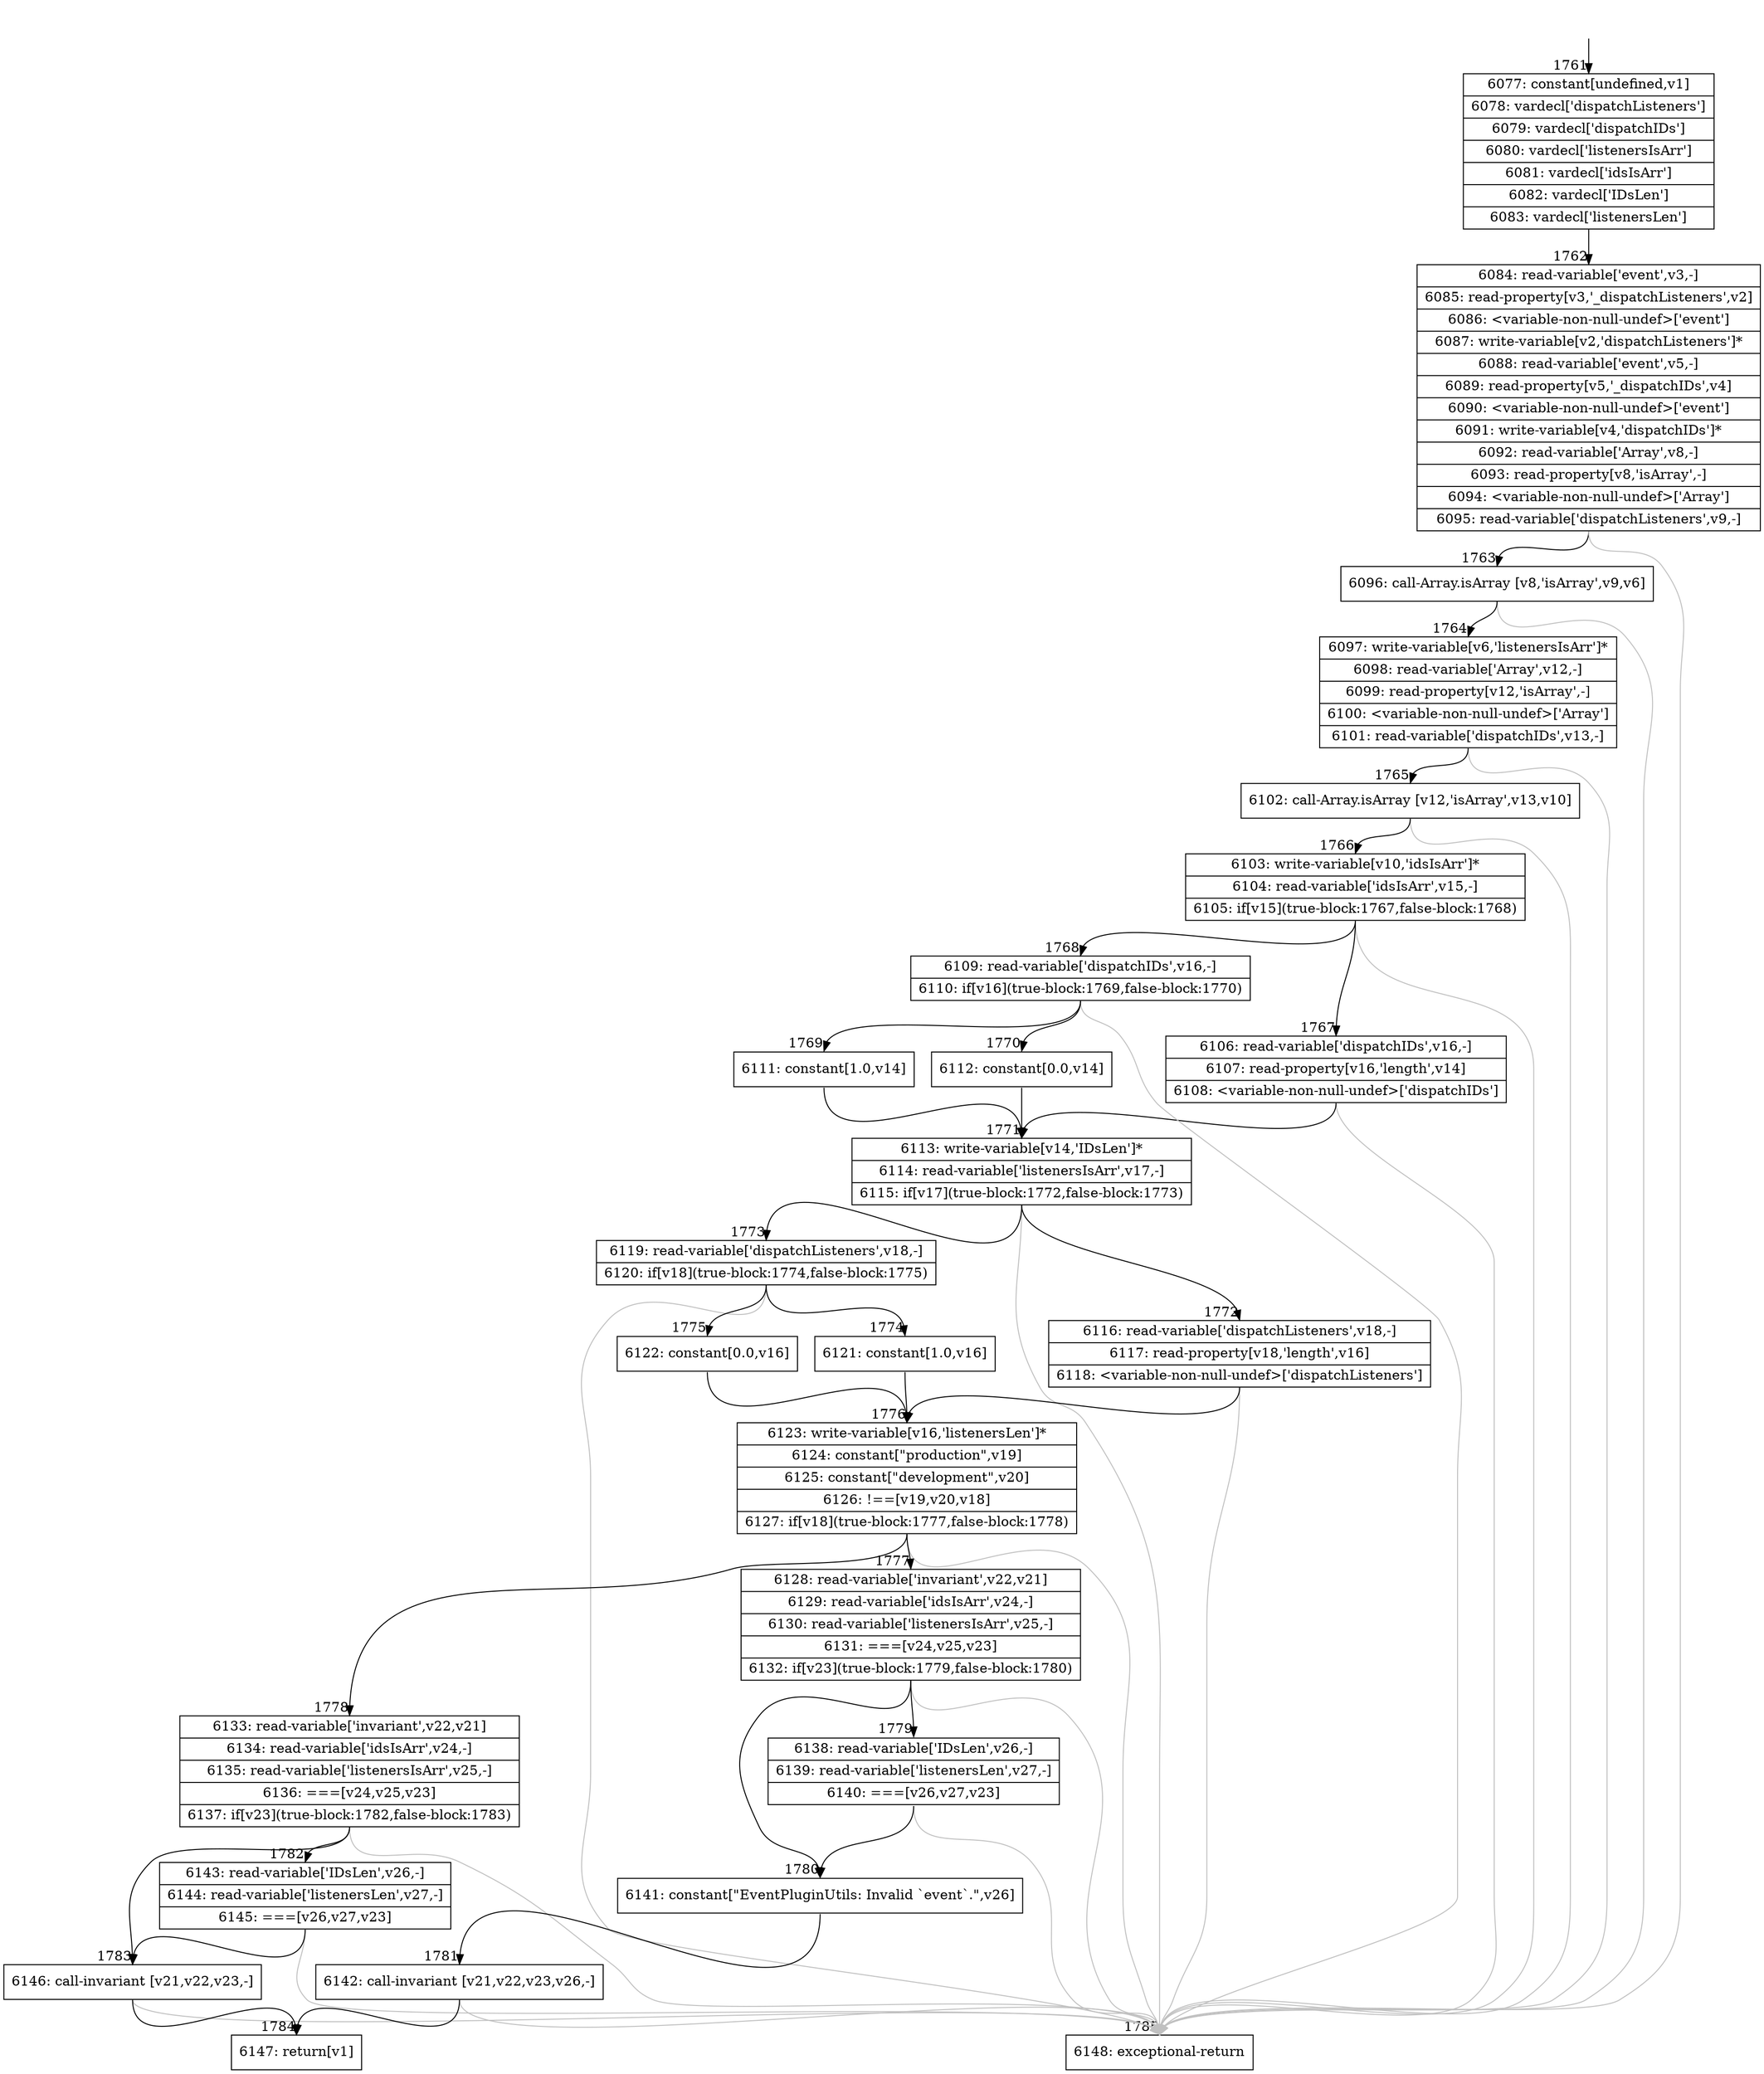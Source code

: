 digraph {
rankdir="TD"
BB_entry119[shape=none,label=""];
BB_entry119 -> BB1761 [tailport=s, headport=n, headlabel="    1761"]
BB1761 [shape=record label="{6077: constant[undefined,v1]|6078: vardecl['dispatchListeners']|6079: vardecl['dispatchIDs']|6080: vardecl['listenersIsArr']|6081: vardecl['idsIsArr']|6082: vardecl['IDsLen']|6083: vardecl['listenersLen']}" ] 
BB1761 -> BB1762 [tailport=s, headport=n, headlabel="      1762"]
BB1762 [shape=record label="{6084: read-variable['event',v3,-]|6085: read-property[v3,'_dispatchListeners',v2]|6086: \<variable-non-null-undef\>['event']|6087: write-variable[v2,'dispatchListeners']*|6088: read-variable['event',v5,-]|6089: read-property[v5,'_dispatchIDs',v4]|6090: \<variable-non-null-undef\>['event']|6091: write-variable[v4,'dispatchIDs']*|6092: read-variable['Array',v8,-]|6093: read-property[v8,'isArray',-]|6094: \<variable-non-null-undef\>['Array']|6095: read-variable['dispatchListeners',v9,-]}" ] 
BB1762 -> BB1763 [tailport=s, headport=n, headlabel="      1763"]
BB1762 -> BB1785 [tailport=s, headport=n, color=gray, headlabel="      1785"]
BB1763 [shape=record label="{6096: call-Array.isArray [v8,'isArray',v9,v6]}" ] 
BB1763 -> BB1764 [tailport=s, headport=n, headlabel="      1764"]
BB1763 -> BB1785 [tailport=s, headport=n, color=gray]
BB1764 [shape=record label="{6097: write-variable[v6,'listenersIsArr']*|6098: read-variable['Array',v12,-]|6099: read-property[v12,'isArray',-]|6100: \<variable-non-null-undef\>['Array']|6101: read-variable['dispatchIDs',v13,-]}" ] 
BB1764 -> BB1765 [tailport=s, headport=n, headlabel="      1765"]
BB1764 -> BB1785 [tailport=s, headport=n, color=gray]
BB1765 [shape=record label="{6102: call-Array.isArray [v12,'isArray',v13,v10]}" ] 
BB1765 -> BB1766 [tailport=s, headport=n, headlabel="      1766"]
BB1765 -> BB1785 [tailport=s, headport=n, color=gray]
BB1766 [shape=record label="{6103: write-variable[v10,'idsIsArr']*|6104: read-variable['idsIsArr',v15,-]|6105: if[v15](true-block:1767,false-block:1768)}" ] 
BB1766 -> BB1767 [tailport=s, headport=n, headlabel="      1767"]
BB1766 -> BB1768 [tailport=s, headport=n, headlabel="      1768"]
BB1766 -> BB1785 [tailport=s, headport=n, color=gray]
BB1767 [shape=record label="{6106: read-variable['dispatchIDs',v16,-]|6107: read-property[v16,'length',v14]|6108: \<variable-non-null-undef\>['dispatchIDs']}" ] 
BB1767 -> BB1771 [tailport=s, headport=n, headlabel="      1771"]
BB1767 -> BB1785 [tailport=s, headport=n, color=gray]
BB1768 [shape=record label="{6109: read-variable['dispatchIDs',v16,-]|6110: if[v16](true-block:1769,false-block:1770)}" ] 
BB1768 -> BB1769 [tailport=s, headport=n, headlabel="      1769"]
BB1768 -> BB1770 [tailport=s, headport=n, headlabel="      1770"]
BB1768 -> BB1785 [tailport=s, headport=n, color=gray]
BB1769 [shape=record label="{6111: constant[1.0,v14]}" ] 
BB1769 -> BB1771 [tailport=s, headport=n]
BB1770 [shape=record label="{6112: constant[0.0,v14]}" ] 
BB1770 -> BB1771 [tailport=s, headport=n]
BB1771 [shape=record label="{6113: write-variable[v14,'IDsLen']*|6114: read-variable['listenersIsArr',v17,-]|6115: if[v17](true-block:1772,false-block:1773)}" ] 
BB1771 -> BB1772 [tailport=s, headport=n, headlabel="      1772"]
BB1771 -> BB1773 [tailport=s, headport=n, headlabel="      1773"]
BB1771 -> BB1785 [tailport=s, headport=n, color=gray]
BB1772 [shape=record label="{6116: read-variable['dispatchListeners',v18,-]|6117: read-property[v18,'length',v16]|6118: \<variable-non-null-undef\>['dispatchListeners']}" ] 
BB1772 -> BB1776 [tailport=s, headport=n, headlabel="      1776"]
BB1772 -> BB1785 [tailport=s, headport=n, color=gray]
BB1773 [shape=record label="{6119: read-variable['dispatchListeners',v18,-]|6120: if[v18](true-block:1774,false-block:1775)}" ] 
BB1773 -> BB1774 [tailport=s, headport=n, headlabel="      1774"]
BB1773 -> BB1775 [tailport=s, headport=n, headlabel="      1775"]
BB1773 -> BB1785 [tailport=s, headport=n, color=gray]
BB1774 [shape=record label="{6121: constant[1.0,v16]}" ] 
BB1774 -> BB1776 [tailport=s, headport=n]
BB1775 [shape=record label="{6122: constant[0.0,v16]}" ] 
BB1775 -> BB1776 [tailport=s, headport=n]
BB1776 [shape=record label="{6123: write-variable[v16,'listenersLen']*|6124: constant[\"production\",v19]|6125: constant[\"development\",v20]|6126: !==[v19,v20,v18]|6127: if[v18](true-block:1777,false-block:1778)}" ] 
BB1776 -> BB1777 [tailport=s, headport=n, headlabel="      1777"]
BB1776 -> BB1778 [tailport=s, headport=n, headlabel="      1778"]
BB1776 -> BB1785 [tailport=s, headport=n, color=gray]
BB1777 [shape=record label="{6128: read-variable['invariant',v22,v21]|6129: read-variable['idsIsArr',v24,-]|6130: read-variable['listenersIsArr',v25,-]|6131: ===[v24,v25,v23]|6132: if[v23](true-block:1779,false-block:1780)}" ] 
BB1777 -> BB1780 [tailport=s, headport=n, headlabel="      1780"]
BB1777 -> BB1779 [tailport=s, headport=n, headlabel="      1779"]
BB1777 -> BB1785 [tailport=s, headport=n, color=gray]
BB1778 [shape=record label="{6133: read-variable['invariant',v22,v21]|6134: read-variable['idsIsArr',v24,-]|6135: read-variable['listenersIsArr',v25,-]|6136: ===[v24,v25,v23]|6137: if[v23](true-block:1782,false-block:1783)}" ] 
BB1778 -> BB1783 [tailport=s, headport=n, headlabel="      1783"]
BB1778 -> BB1782 [tailport=s, headport=n, headlabel="      1782"]
BB1778 -> BB1785 [tailport=s, headport=n, color=gray]
BB1779 [shape=record label="{6138: read-variable['IDsLen',v26,-]|6139: read-variable['listenersLen',v27,-]|6140: ===[v26,v27,v23]}" ] 
BB1779 -> BB1780 [tailport=s, headport=n]
BB1779 -> BB1785 [tailport=s, headport=n, color=gray]
BB1780 [shape=record label="{6141: constant[\"EventPluginUtils: Invalid `event`.\",v26]}" ] 
BB1780 -> BB1781 [tailport=s, headport=n, headlabel="      1781"]
BB1781 [shape=record label="{6142: call-invariant [v21,v22,v23,v26,-]}" ] 
BB1781 -> BB1784 [tailport=s, headport=n, headlabel="      1784"]
BB1781 -> BB1785 [tailport=s, headport=n, color=gray]
BB1782 [shape=record label="{6143: read-variable['IDsLen',v26,-]|6144: read-variable['listenersLen',v27,-]|6145: ===[v26,v27,v23]}" ] 
BB1782 -> BB1783 [tailport=s, headport=n]
BB1782 -> BB1785 [tailport=s, headport=n, color=gray]
BB1783 [shape=record label="{6146: call-invariant [v21,v22,v23,-]}" ] 
BB1783 -> BB1784 [tailport=s, headport=n]
BB1783 -> BB1785 [tailport=s, headport=n, color=gray]
BB1784 [shape=record label="{6147: return[v1]}" ] 
BB1785 [shape=record label="{6148: exceptional-return}" ] 
//#$~ 3261
}
